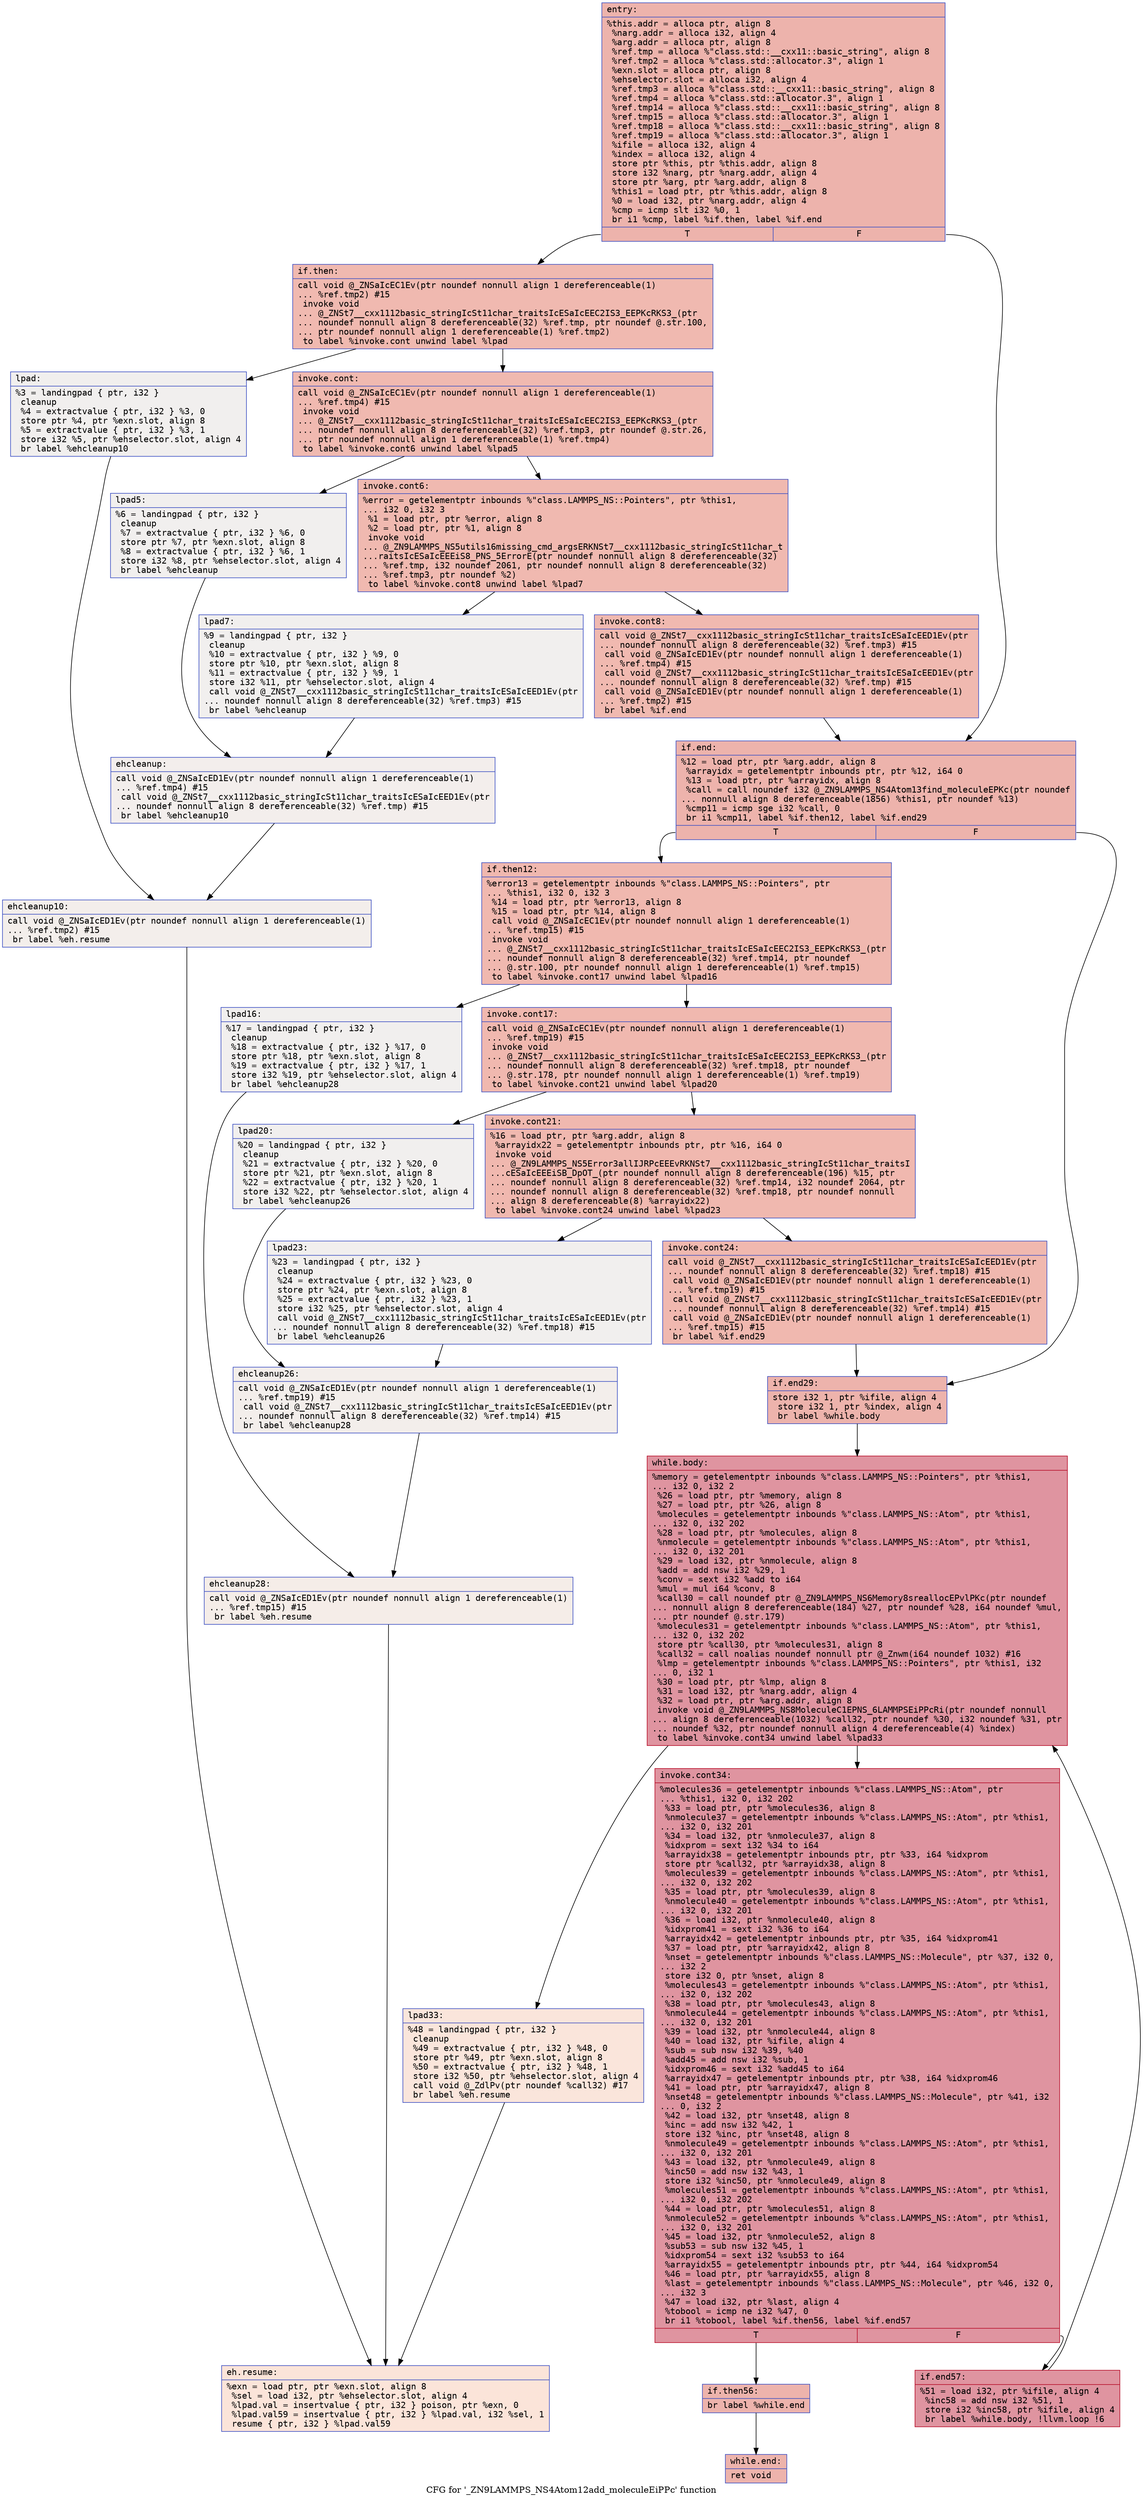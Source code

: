 digraph "CFG for '_ZN9LAMMPS_NS4Atom12add_moleculeEiPPc' function" {
	label="CFG for '_ZN9LAMMPS_NS4Atom12add_moleculeEiPPc' function";

	Node0x55aea90a77a0 [shape=record,color="#3d50c3ff", style=filled, fillcolor="#d6524470" fontname="Courier",label="{entry:\l|  %this.addr = alloca ptr, align 8\l  %narg.addr = alloca i32, align 4\l  %arg.addr = alloca ptr, align 8\l  %ref.tmp = alloca %\"class.std::__cxx11::basic_string\", align 8\l  %ref.tmp2 = alloca %\"class.std::allocator.3\", align 1\l  %exn.slot = alloca ptr, align 8\l  %ehselector.slot = alloca i32, align 4\l  %ref.tmp3 = alloca %\"class.std::__cxx11::basic_string\", align 8\l  %ref.tmp4 = alloca %\"class.std::allocator.3\", align 1\l  %ref.tmp14 = alloca %\"class.std::__cxx11::basic_string\", align 8\l  %ref.tmp15 = alloca %\"class.std::allocator.3\", align 1\l  %ref.tmp18 = alloca %\"class.std::__cxx11::basic_string\", align 8\l  %ref.tmp19 = alloca %\"class.std::allocator.3\", align 1\l  %ifile = alloca i32, align 4\l  %index = alloca i32, align 4\l  store ptr %this, ptr %this.addr, align 8\l  store i32 %narg, ptr %narg.addr, align 4\l  store ptr %arg, ptr %arg.addr, align 8\l  %this1 = load ptr, ptr %this.addr, align 8\l  %0 = load i32, ptr %narg.addr, align 4\l  %cmp = icmp slt i32 %0, 1\l  br i1 %cmp, label %if.then, label %if.end\l|{<s0>T|<s1>F}}"];
	Node0x55aea90a77a0:s0 -> Node0x55aea90a8620[tooltip="entry -> if.then\nProbability 37.50%" ];
	Node0x55aea90a77a0:s1 -> Node0x55aea90a8690[tooltip="entry -> if.end\nProbability 62.50%" ];
	Node0x55aea90a8620 [shape=record,color="#3d50c3ff", style=filled, fillcolor="#de614d70" fontname="Courier",label="{if.then:\l|  call void @_ZNSaIcEC1Ev(ptr noundef nonnull align 1 dereferenceable(1)\l... %ref.tmp2) #15\l  invoke void\l... @_ZNSt7__cxx1112basic_stringIcSt11char_traitsIcESaIcEEC2IS3_EEPKcRKS3_(ptr\l... noundef nonnull align 8 dereferenceable(32) %ref.tmp, ptr noundef @.str.100,\l... ptr noundef nonnull align 1 dereferenceable(1) %ref.tmp2)\l          to label %invoke.cont unwind label %lpad\l}"];
	Node0x55aea90a8620 -> Node0x55aea90a8930[tooltip="if.then -> invoke.cont\nProbability 100.00%" ];
	Node0x55aea90a8620 -> Node0x55aea90a89b0[tooltip="if.then -> lpad\nProbability 0.00%" ];
	Node0x55aea90a8930 [shape=record,color="#3d50c3ff", style=filled, fillcolor="#de614d70" fontname="Courier",label="{invoke.cont:\l|  call void @_ZNSaIcEC1Ev(ptr noundef nonnull align 1 dereferenceable(1)\l... %ref.tmp4) #15\l  invoke void\l... @_ZNSt7__cxx1112basic_stringIcSt11char_traitsIcESaIcEEC2IS3_EEPKcRKS3_(ptr\l... noundef nonnull align 8 dereferenceable(32) %ref.tmp3, ptr noundef @.str.26,\l... ptr noundef nonnull align 1 dereferenceable(1) %ref.tmp4)\l          to label %invoke.cont6 unwind label %lpad5\l}"];
	Node0x55aea90a8930 -> Node0x55aea90a8e90[tooltip="invoke.cont -> invoke.cont6\nProbability 100.00%" ];
	Node0x55aea90a8930 -> Node0x55aea90a8ee0[tooltip="invoke.cont -> lpad5\nProbability 0.00%" ];
	Node0x55aea90a8e90 [shape=record,color="#3d50c3ff", style=filled, fillcolor="#de614d70" fontname="Courier",label="{invoke.cont6:\l|  %error = getelementptr inbounds %\"class.LAMMPS_NS::Pointers\", ptr %this1,\l... i32 0, i32 3\l  %1 = load ptr, ptr %error, align 8\l  %2 = load ptr, ptr %1, align 8\l  invoke void\l... @_ZN9LAMMPS_NS5utils16missing_cmd_argsERKNSt7__cxx1112basic_stringIcSt11char_t\l...raitsIcESaIcEEEiS8_PNS_5ErrorE(ptr noundef nonnull align 8 dereferenceable(32)\l... %ref.tmp, i32 noundef 2061, ptr noundef nonnull align 8 dereferenceable(32)\l... %ref.tmp3, ptr noundef %2)\l          to label %invoke.cont8 unwind label %lpad7\l}"];
	Node0x55aea90a8e90 -> Node0x55aea90a8e40[tooltip="invoke.cont6 -> invoke.cont8\nProbability 100.00%" ];
	Node0x55aea90a8e90 -> Node0x55aea90a9340[tooltip="invoke.cont6 -> lpad7\nProbability 0.00%" ];
	Node0x55aea90a8e40 [shape=record,color="#3d50c3ff", style=filled, fillcolor="#de614d70" fontname="Courier",label="{invoke.cont8:\l|  call void @_ZNSt7__cxx1112basic_stringIcSt11char_traitsIcESaIcEED1Ev(ptr\l... noundef nonnull align 8 dereferenceable(32) %ref.tmp3) #15\l  call void @_ZNSaIcED1Ev(ptr noundef nonnull align 1 dereferenceable(1)\l... %ref.tmp4) #15\l  call void @_ZNSt7__cxx1112basic_stringIcSt11char_traitsIcESaIcEED1Ev(ptr\l... noundef nonnull align 8 dereferenceable(32) %ref.tmp) #15\l  call void @_ZNSaIcED1Ev(ptr noundef nonnull align 1 dereferenceable(1)\l... %ref.tmp2) #15\l  br label %if.end\l}"];
	Node0x55aea90a8e40 -> Node0x55aea90a8690[tooltip="invoke.cont8 -> if.end\nProbability 100.00%" ];
	Node0x55aea90a89b0 [shape=record,color="#3d50c3ff", style=filled, fillcolor="#e0dbd870" fontname="Courier",label="{lpad:\l|  %3 = landingpad \{ ptr, i32 \}\l          cleanup\l  %4 = extractvalue \{ ptr, i32 \} %3, 0\l  store ptr %4, ptr %exn.slot, align 8\l  %5 = extractvalue \{ ptr, i32 \} %3, 1\l  store i32 %5, ptr %ehselector.slot, align 4\l  br label %ehcleanup10\l}"];
	Node0x55aea90a89b0 -> Node0x55aea90a9d60[tooltip="lpad -> ehcleanup10\nProbability 100.00%" ];
	Node0x55aea90a8ee0 [shape=record,color="#3d50c3ff", style=filled, fillcolor="#e0dbd870" fontname="Courier",label="{lpad5:\l|  %6 = landingpad \{ ptr, i32 \}\l          cleanup\l  %7 = extractvalue \{ ptr, i32 \} %6, 0\l  store ptr %7, ptr %exn.slot, align 8\l  %8 = extractvalue \{ ptr, i32 \} %6, 1\l  store i32 %8, ptr %ehselector.slot, align 4\l  br label %ehcleanup\l}"];
	Node0x55aea90a8ee0 -> Node0x55aea90aa0d0[tooltip="lpad5 -> ehcleanup\nProbability 100.00%" ];
	Node0x55aea90a9340 [shape=record,color="#3d50c3ff", style=filled, fillcolor="#e0dbd870" fontname="Courier",label="{lpad7:\l|  %9 = landingpad \{ ptr, i32 \}\l          cleanup\l  %10 = extractvalue \{ ptr, i32 \} %9, 0\l  store ptr %10, ptr %exn.slot, align 8\l  %11 = extractvalue \{ ptr, i32 \} %9, 1\l  store i32 %11, ptr %ehselector.slot, align 4\l  call void @_ZNSt7__cxx1112basic_stringIcSt11char_traitsIcESaIcEED1Ev(ptr\l... noundef nonnull align 8 dereferenceable(32) %ref.tmp3) #15\l  br label %ehcleanup\l}"];
	Node0x55aea90a9340 -> Node0x55aea90aa0d0[tooltip="lpad7 -> ehcleanup\nProbability 100.00%" ];
	Node0x55aea90aa0d0 [shape=record,color="#3d50c3ff", style=filled, fillcolor="#e3d9d370" fontname="Courier",label="{ehcleanup:\l|  call void @_ZNSaIcED1Ev(ptr noundef nonnull align 1 dereferenceable(1)\l... %ref.tmp4) #15\l  call void @_ZNSt7__cxx1112basic_stringIcSt11char_traitsIcESaIcEED1Ev(ptr\l... noundef nonnull align 8 dereferenceable(32) %ref.tmp) #15\l  br label %ehcleanup10\l}"];
	Node0x55aea90aa0d0 -> Node0x55aea90a9d60[tooltip="ehcleanup -> ehcleanup10\nProbability 100.00%" ];
	Node0x55aea90a9d60 [shape=record,color="#3d50c3ff", style=filled, fillcolor="#e5d8d170" fontname="Courier",label="{ehcleanup10:\l|  call void @_ZNSaIcED1Ev(ptr noundef nonnull align 1 dereferenceable(1)\l... %ref.tmp2) #15\l  br label %eh.resume\l}"];
	Node0x55aea90a9d60 -> Node0x55aea90aa9e0[tooltip="ehcleanup10 -> eh.resume\nProbability 100.00%" ];
	Node0x55aea90a8690 [shape=record,color="#3d50c3ff", style=filled, fillcolor="#d6524470" fontname="Courier",label="{if.end:\l|  %12 = load ptr, ptr %arg.addr, align 8\l  %arrayidx = getelementptr inbounds ptr, ptr %12, i64 0\l  %13 = load ptr, ptr %arrayidx, align 8\l  %call = call noundef i32 @_ZN9LAMMPS_NS4Atom13find_moleculeEPKc(ptr noundef\l... nonnull align 8 dereferenceable(1856) %this1, ptr noundef %13)\l  %cmp11 = icmp sge i32 %call, 0\l  br i1 %cmp11, label %if.then12, label %if.end29\l|{<s0>T|<s1>F}}"];
	Node0x55aea90a8690:s0 -> Node0x55aea90aae10[tooltip="if.end -> if.then12\nProbability 50.00%" ];
	Node0x55aea90a8690:s1 -> Node0x55aea90aae60[tooltip="if.end -> if.end29\nProbability 50.00%" ];
	Node0x55aea90aae10 [shape=record,color="#3d50c3ff", style=filled, fillcolor="#dc5d4a70" fontname="Courier",label="{if.then12:\l|  %error13 = getelementptr inbounds %\"class.LAMMPS_NS::Pointers\", ptr\l... %this1, i32 0, i32 3\l  %14 = load ptr, ptr %error13, align 8\l  %15 = load ptr, ptr %14, align 8\l  call void @_ZNSaIcEC1Ev(ptr noundef nonnull align 1 dereferenceable(1)\l... %ref.tmp15) #15\l  invoke void\l... @_ZNSt7__cxx1112basic_stringIcSt11char_traitsIcESaIcEEC2IS3_EEPKcRKS3_(ptr\l... noundef nonnull align 8 dereferenceable(32) %ref.tmp14, ptr noundef\l... @.str.100, ptr noundef nonnull align 1 dereferenceable(1) %ref.tmp15)\l          to label %invoke.cont17 unwind label %lpad16\l}"];
	Node0x55aea90aae10 -> Node0x55aea90ab350[tooltip="if.then12 -> invoke.cont17\nProbability 100.00%" ];
	Node0x55aea90aae10 -> Node0x55aea90ab3d0[tooltip="if.then12 -> lpad16\nProbability 0.00%" ];
	Node0x55aea90ab350 [shape=record,color="#3d50c3ff", style=filled, fillcolor="#dc5d4a70" fontname="Courier",label="{invoke.cont17:\l|  call void @_ZNSaIcEC1Ev(ptr noundef nonnull align 1 dereferenceable(1)\l... %ref.tmp19) #15\l  invoke void\l... @_ZNSt7__cxx1112basic_stringIcSt11char_traitsIcESaIcEEC2IS3_EEPKcRKS3_(ptr\l... noundef nonnull align 8 dereferenceable(32) %ref.tmp18, ptr noundef\l... @.str.178, ptr noundef nonnull align 1 dereferenceable(1) %ref.tmp19)\l          to label %invoke.cont21 unwind label %lpad20\l}"];
	Node0x55aea90ab350 -> Node0x55aea90ab750[tooltip="invoke.cont17 -> invoke.cont21\nProbability 100.00%" ];
	Node0x55aea90ab350 -> Node0x55aea90ab7a0[tooltip="invoke.cont17 -> lpad20\nProbability 0.00%" ];
	Node0x55aea90ab750 [shape=record,color="#3d50c3ff", style=filled, fillcolor="#dc5d4a70" fontname="Courier",label="{invoke.cont21:\l|  %16 = load ptr, ptr %arg.addr, align 8\l  %arrayidx22 = getelementptr inbounds ptr, ptr %16, i64 0\l  invoke void\l... @_ZN9LAMMPS_NS5Error3allIJRPcEEEvRKNSt7__cxx1112basic_stringIcSt11char_traitsI\l...cESaIcEEEiSB_DpOT_(ptr noundef nonnull align 8 dereferenceable(196) %15, ptr\l... noundef nonnull align 8 dereferenceable(32) %ref.tmp14, i32 noundef 2064, ptr\l... noundef nonnull align 8 dereferenceable(32) %ref.tmp18, ptr noundef nonnull\l... align 8 dereferenceable(8) %arrayidx22)\l          to label %invoke.cont24 unwind label %lpad23\l}"];
	Node0x55aea90ab750 -> Node0x55aea90ab700[tooltip="invoke.cont21 -> invoke.cont24\nProbability 100.00%" ];
	Node0x55aea90ab750 -> Node0x55aea90abc20[tooltip="invoke.cont21 -> lpad23\nProbability 0.00%" ];
	Node0x55aea90ab700 [shape=record,color="#3d50c3ff", style=filled, fillcolor="#dc5d4a70" fontname="Courier",label="{invoke.cont24:\l|  call void @_ZNSt7__cxx1112basic_stringIcSt11char_traitsIcESaIcEED1Ev(ptr\l... noundef nonnull align 8 dereferenceable(32) %ref.tmp18) #15\l  call void @_ZNSaIcED1Ev(ptr noundef nonnull align 1 dereferenceable(1)\l... %ref.tmp19) #15\l  call void @_ZNSt7__cxx1112basic_stringIcSt11char_traitsIcESaIcEED1Ev(ptr\l... noundef nonnull align 8 dereferenceable(32) %ref.tmp14) #15\l  call void @_ZNSaIcED1Ev(ptr noundef nonnull align 1 dereferenceable(1)\l... %ref.tmp15) #15\l  br label %if.end29\l}"];
	Node0x55aea90ab700 -> Node0x55aea90aae60[tooltip="invoke.cont24 -> if.end29\nProbability 100.00%" ];
	Node0x55aea90ab3d0 [shape=record,color="#3d50c3ff", style=filled, fillcolor="#e0dbd870" fontname="Courier",label="{lpad16:\l|  %17 = landingpad \{ ptr, i32 \}\l          cleanup\l  %18 = extractvalue \{ ptr, i32 \} %17, 0\l  store ptr %18, ptr %exn.slot, align 8\l  %19 = extractvalue \{ ptr, i32 \} %17, 1\l  store i32 %19, ptr %ehselector.slot, align 4\l  br label %ehcleanup28\l}"];
	Node0x55aea90ab3d0 -> Node0x55aea90ac5c0[tooltip="lpad16 -> ehcleanup28\nProbability 100.00%" ];
	Node0x55aea90ab7a0 [shape=record,color="#3d50c3ff", style=filled, fillcolor="#e0dbd870" fontname="Courier",label="{lpad20:\l|  %20 = landingpad \{ ptr, i32 \}\l          cleanup\l  %21 = extractvalue \{ ptr, i32 \} %20, 0\l  store ptr %21, ptr %exn.slot, align 8\l  %22 = extractvalue \{ ptr, i32 \} %20, 1\l  store i32 %22, ptr %ehselector.slot, align 4\l  br label %ehcleanup26\l}"];
	Node0x55aea90ab7a0 -> Node0x55aea90ac8c0[tooltip="lpad20 -> ehcleanup26\nProbability 100.00%" ];
	Node0x55aea90abc20 [shape=record,color="#3d50c3ff", style=filled, fillcolor="#e0dbd870" fontname="Courier",label="{lpad23:\l|  %23 = landingpad \{ ptr, i32 \}\l          cleanup\l  %24 = extractvalue \{ ptr, i32 \} %23, 0\l  store ptr %24, ptr %exn.slot, align 8\l  %25 = extractvalue \{ ptr, i32 \} %23, 1\l  store i32 %25, ptr %ehselector.slot, align 4\l  call void @_ZNSt7__cxx1112basic_stringIcSt11char_traitsIcESaIcEED1Ev(ptr\l... noundef nonnull align 8 dereferenceable(32) %ref.tmp18) #15\l  br label %ehcleanup26\l}"];
	Node0x55aea90abc20 -> Node0x55aea90ac8c0[tooltip="lpad23 -> ehcleanup26\nProbability 100.00%" ];
	Node0x55aea90ac8c0 [shape=record,color="#3d50c3ff", style=filled, fillcolor="#e5d8d170" fontname="Courier",label="{ehcleanup26:\l|  call void @_ZNSaIcED1Ev(ptr noundef nonnull align 1 dereferenceable(1)\l... %ref.tmp19) #15\l  call void @_ZNSt7__cxx1112basic_stringIcSt11char_traitsIcESaIcEED1Ev(ptr\l... noundef nonnull align 8 dereferenceable(32) %ref.tmp14) #15\l  br label %ehcleanup28\l}"];
	Node0x55aea90ac8c0 -> Node0x55aea90ac5c0[tooltip="ehcleanup26 -> ehcleanup28\nProbability 100.00%" ];
	Node0x55aea90ac5c0 [shape=record,color="#3d50c3ff", style=filled, fillcolor="#e8d6cc70" fontname="Courier",label="{ehcleanup28:\l|  call void @_ZNSaIcED1Ev(ptr noundef nonnull align 1 dereferenceable(1)\l... %ref.tmp15) #15\l  br label %eh.resume\l}"];
	Node0x55aea90ac5c0 -> Node0x55aea90aa9e0[tooltip="ehcleanup28 -> eh.resume\nProbability 100.00%" ];
	Node0x55aea90aae60 [shape=record,color="#3d50c3ff", style=filled, fillcolor="#d6524470" fontname="Courier",label="{if.end29:\l|  store i32 1, ptr %ifile, align 4\l  store i32 1, ptr %index, align 4\l  br label %while.body\l}"];
	Node0x55aea90aae60 -> Node0x55aea90ad380[tooltip="if.end29 -> while.body\nProbability 100.00%" ];
	Node0x55aea90ad380 [shape=record,color="#b70d28ff", style=filled, fillcolor="#b70d2870" fontname="Courier",label="{while.body:\l|  %memory = getelementptr inbounds %\"class.LAMMPS_NS::Pointers\", ptr %this1,\l... i32 0, i32 2\l  %26 = load ptr, ptr %memory, align 8\l  %27 = load ptr, ptr %26, align 8\l  %molecules = getelementptr inbounds %\"class.LAMMPS_NS::Atom\", ptr %this1,\l... i32 0, i32 202\l  %28 = load ptr, ptr %molecules, align 8\l  %nmolecule = getelementptr inbounds %\"class.LAMMPS_NS::Atom\", ptr %this1,\l... i32 0, i32 201\l  %29 = load i32, ptr %nmolecule, align 8\l  %add = add nsw i32 %29, 1\l  %conv = sext i32 %add to i64\l  %mul = mul i64 %conv, 8\l  %call30 = call noundef ptr @_ZN9LAMMPS_NS6Memory8sreallocEPvlPKc(ptr noundef\l... nonnull align 8 dereferenceable(184) %27, ptr noundef %28, i64 noundef %mul,\l... ptr noundef @.str.179)\l  %molecules31 = getelementptr inbounds %\"class.LAMMPS_NS::Atom\", ptr %this1,\l... i32 0, i32 202\l  store ptr %call30, ptr %molecules31, align 8\l  %call32 = call noalias noundef nonnull ptr @_Znwm(i64 noundef 1032) #16\l  %lmp = getelementptr inbounds %\"class.LAMMPS_NS::Pointers\", ptr %this1, i32\l... 0, i32 1\l  %30 = load ptr, ptr %lmp, align 8\l  %31 = load i32, ptr %narg.addr, align 4\l  %32 = load ptr, ptr %arg.addr, align 8\l  invoke void @_ZN9LAMMPS_NS8MoleculeC1EPNS_6LAMMPSEiPPcRi(ptr noundef nonnull\l... align 8 dereferenceable(1032) %call32, ptr noundef %30, i32 noundef %31, ptr\l... noundef %32, ptr noundef nonnull align 4 dereferenceable(4) %index)\l          to label %invoke.cont34 unwind label %lpad33\l}"];
	Node0x55aea90ad380 -> Node0x55aea90ae580[tooltip="while.body -> invoke.cont34\nProbability 100.00%" ];
	Node0x55aea90ad380 -> Node0x55aea90ae600[tooltip="while.body -> lpad33\nProbability 0.00%" ];
	Node0x55aea90ae580 [shape=record,color="#b70d28ff", style=filled, fillcolor="#b70d2870" fontname="Courier",label="{invoke.cont34:\l|  %molecules36 = getelementptr inbounds %\"class.LAMMPS_NS::Atom\", ptr\l... %this1, i32 0, i32 202\l  %33 = load ptr, ptr %molecules36, align 8\l  %nmolecule37 = getelementptr inbounds %\"class.LAMMPS_NS::Atom\", ptr %this1,\l... i32 0, i32 201\l  %34 = load i32, ptr %nmolecule37, align 8\l  %idxprom = sext i32 %34 to i64\l  %arrayidx38 = getelementptr inbounds ptr, ptr %33, i64 %idxprom\l  store ptr %call32, ptr %arrayidx38, align 8\l  %molecules39 = getelementptr inbounds %\"class.LAMMPS_NS::Atom\", ptr %this1,\l... i32 0, i32 202\l  %35 = load ptr, ptr %molecules39, align 8\l  %nmolecule40 = getelementptr inbounds %\"class.LAMMPS_NS::Atom\", ptr %this1,\l... i32 0, i32 201\l  %36 = load i32, ptr %nmolecule40, align 8\l  %idxprom41 = sext i32 %36 to i64\l  %arrayidx42 = getelementptr inbounds ptr, ptr %35, i64 %idxprom41\l  %37 = load ptr, ptr %arrayidx42, align 8\l  %nset = getelementptr inbounds %\"class.LAMMPS_NS::Molecule\", ptr %37, i32 0,\l... i32 2\l  store i32 0, ptr %nset, align 8\l  %molecules43 = getelementptr inbounds %\"class.LAMMPS_NS::Atom\", ptr %this1,\l... i32 0, i32 202\l  %38 = load ptr, ptr %molecules43, align 8\l  %nmolecule44 = getelementptr inbounds %\"class.LAMMPS_NS::Atom\", ptr %this1,\l... i32 0, i32 201\l  %39 = load i32, ptr %nmolecule44, align 8\l  %40 = load i32, ptr %ifile, align 4\l  %sub = sub nsw i32 %39, %40\l  %add45 = add nsw i32 %sub, 1\l  %idxprom46 = sext i32 %add45 to i64\l  %arrayidx47 = getelementptr inbounds ptr, ptr %38, i64 %idxprom46\l  %41 = load ptr, ptr %arrayidx47, align 8\l  %nset48 = getelementptr inbounds %\"class.LAMMPS_NS::Molecule\", ptr %41, i32\l... 0, i32 2\l  %42 = load i32, ptr %nset48, align 8\l  %inc = add nsw i32 %42, 1\l  store i32 %inc, ptr %nset48, align 8\l  %nmolecule49 = getelementptr inbounds %\"class.LAMMPS_NS::Atom\", ptr %this1,\l... i32 0, i32 201\l  %43 = load i32, ptr %nmolecule49, align 8\l  %inc50 = add nsw i32 %43, 1\l  store i32 %inc50, ptr %nmolecule49, align 8\l  %molecules51 = getelementptr inbounds %\"class.LAMMPS_NS::Atom\", ptr %this1,\l... i32 0, i32 202\l  %44 = load ptr, ptr %molecules51, align 8\l  %nmolecule52 = getelementptr inbounds %\"class.LAMMPS_NS::Atom\", ptr %this1,\l... i32 0, i32 201\l  %45 = load i32, ptr %nmolecule52, align 8\l  %sub53 = sub nsw i32 %45, 1\l  %idxprom54 = sext i32 %sub53 to i64\l  %arrayidx55 = getelementptr inbounds ptr, ptr %44, i64 %idxprom54\l  %46 = load ptr, ptr %arrayidx55, align 8\l  %last = getelementptr inbounds %\"class.LAMMPS_NS::Molecule\", ptr %46, i32 0,\l... i32 3\l  %47 = load i32, ptr %last, align 4\l  %tobool = icmp ne i32 %47, 0\l  br i1 %tobool, label %if.then56, label %if.end57\l|{<s0>T|<s1>F}}"];
	Node0x55aea90ae580:s0 -> Node0x55aea90ae6e0[tooltip="invoke.cont34 -> if.then56\nProbability 3.12%" ];
	Node0x55aea90ae580:s1 -> Node0x55aea90b2110[tooltip="invoke.cont34 -> if.end57\nProbability 96.88%" ];
	Node0x55aea90ae6e0 [shape=record,color="#3d50c3ff", style=filled, fillcolor="#d6524470" fontname="Courier",label="{if.then56:\l|  br label %while.end\l}"];
	Node0x55aea90ae6e0 -> Node0x55aea90b22a0[tooltip="if.then56 -> while.end\nProbability 100.00%" ];
	Node0x55aea90ae600 [shape=record,color="#3d50c3ff", style=filled, fillcolor="#f4c5ad70" fontname="Courier",label="{lpad33:\l|  %48 = landingpad \{ ptr, i32 \}\l          cleanup\l  %49 = extractvalue \{ ptr, i32 \} %48, 0\l  store ptr %49, ptr %exn.slot, align 8\l  %50 = extractvalue \{ ptr, i32 \} %48, 1\l  store i32 %50, ptr %ehselector.slot, align 4\l  call void @_ZdlPv(ptr noundef %call32) #17\l  br label %eh.resume\l}"];
	Node0x55aea90ae600 -> Node0x55aea90aa9e0[tooltip="lpad33 -> eh.resume\nProbability 100.00%" ];
	Node0x55aea90b2110 [shape=record,color="#b70d28ff", style=filled, fillcolor="#b70d2870" fontname="Courier",label="{if.end57:\l|  %51 = load i32, ptr %ifile, align 4\l  %inc58 = add nsw i32 %51, 1\l  store i32 %inc58, ptr %ifile, align 4\l  br label %while.body, !llvm.loop !6\l}"];
	Node0x55aea90b2110 -> Node0x55aea90ad380[tooltip="if.end57 -> while.body\nProbability 100.00%" ];
	Node0x55aea90b22a0 [shape=record,color="#3d50c3ff", style=filled, fillcolor="#d6524470" fontname="Courier",label="{while.end:\l|  ret void\l}"];
	Node0x55aea90aa9e0 [shape=record,color="#3d50c3ff", style=filled, fillcolor="#f5c1a970" fontname="Courier",label="{eh.resume:\l|  %exn = load ptr, ptr %exn.slot, align 8\l  %sel = load i32, ptr %ehselector.slot, align 4\l  %lpad.val = insertvalue \{ ptr, i32 \} poison, ptr %exn, 0\l  %lpad.val59 = insertvalue \{ ptr, i32 \} %lpad.val, i32 %sel, 1\l  resume \{ ptr, i32 \} %lpad.val59\l}"];
}

